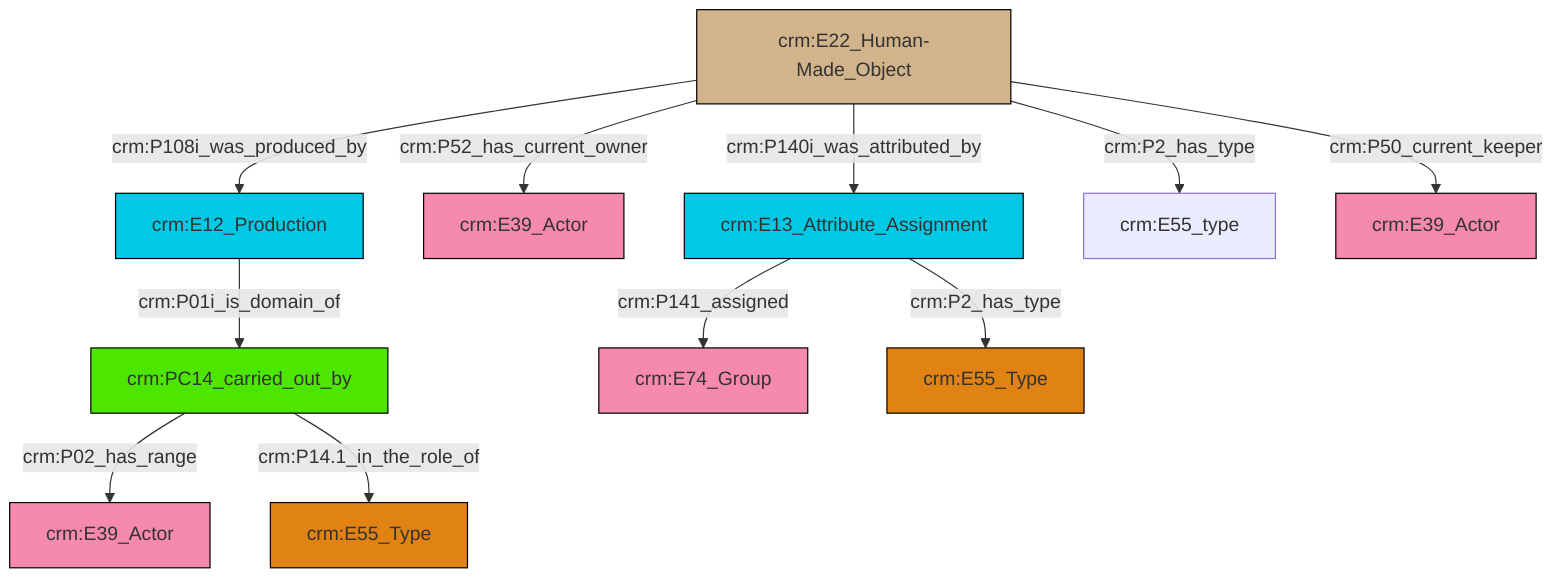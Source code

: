 graph TD
classDef Literal fill:#f2f2f2,stroke:#000000;
classDef CRM_Entity fill:#FFFFFF,stroke:#000000;
classDef Temporal_Entity fill:#00C9E6, stroke:#000000;
classDef Type fill:#E18312, stroke:#000000;
classDef Time-Span fill:#2C9C91, stroke:#000000;
classDef Appellation fill:#FFEB7F, stroke:#000000;
classDef Place fill:#008836, stroke:#000000;
classDef Persistent_Item fill:#B266B2, stroke:#000000;
classDef Conceptual_Object fill:#FFD700, stroke:#000000;
classDef Physical_Thing fill:#D2B48C, stroke:#000000;
classDef Actor fill:#f58aad, stroke:#000000;
classDef PC_Classes fill:#4ce600, stroke:#000000;
classDef Multi fill:#cccccc,stroke:#000000;

0["crm:E22_Human-Made_Object"]:::Physical_Thing -->|crm:P140i_was_attributed_by| 1["crm:E13_Attribute_Assignment"]:::Temporal_Entity
0["crm:E22_Human-Made_Object"]:::Physical_Thing -->|crm:P2_has_type| 10["crm:E55_type"]:::Default
8["crm:E12_Production"]:::Temporal_Entity -->|crm:P01i_is_domain_of| 2["crm:PC14_carried_out_by"]:::PC_Classes
2["crm:PC14_carried_out_by"]:::PC_Classes -->|crm:P02_has_range| 4["crm:E39_Actor"]:::Actor
0["crm:E22_Human-Made_Object"]:::Physical_Thing -->|crm:P50_current_keeper| 20["crm:E39_Actor"]:::Actor
0["crm:E22_Human-Made_Object"]:::Physical_Thing -->|crm:P108i_was_produced_by| 8["crm:E12_Production"]:::Temporal_Entity
1["crm:E13_Attribute_Assignment"]:::Temporal_Entity -->|crm:P2_has_type| 18["crm:E55_Type"]:::Type
2["crm:PC14_carried_out_by"]:::PC_Classes -->|crm:P14.1_in_the_role_of| 12["crm:E55_Type"]:::Type
1["crm:E13_Attribute_Assignment"]:::Temporal_Entity -->|crm:P141_assigned| 16["crm:E74_Group"]:::Actor
0["crm:E22_Human-Made_Object"]:::Physical_Thing -->|crm:P52_has_current_owner| 6["crm:E39_Actor"]:::Actor